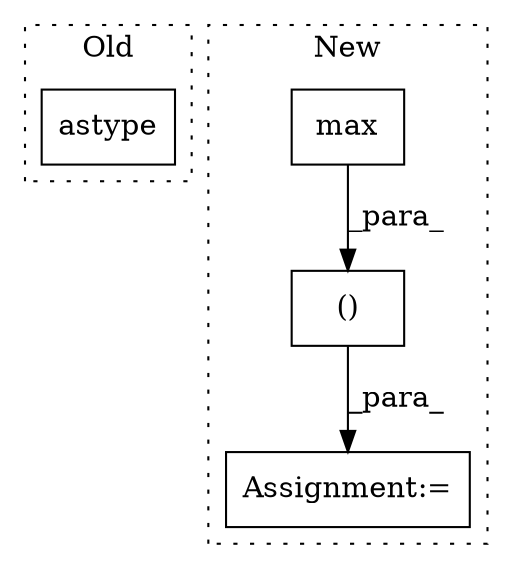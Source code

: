 digraph G {
subgraph cluster0 {
1 [label="astype" a="32" s="1679,1690" l="7,1" shape="box"];
label = "Old";
style="dotted";
}
subgraph cluster1 {
2 [label="max" a="32" s="1482,1499" l="4,1" shape="box"];
3 [label="()" a="106" s="1805" l="44" shape="box"];
4 [label="Assignment:=" a="7" s="1955" l="1" shape="box"];
label = "New";
style="dotted";
}
2 -> 3 [label="_para_"];
3 -> 4 [label="_para_"];
}